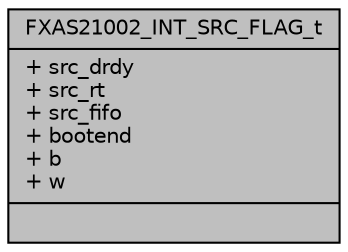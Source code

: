 digraph "FXAS21002_INT_SRC_FLAG_t"
{
  edge [fontname="Helvetica",fontsize="10",labelfontname="Helvetica",labelfontsize="10"];
  node [fontname="Helvetica",fontsize="10",shape=record];
  Node1 [label="{FXAS21002_INT_SRC_FLAG_t\n|+ src_drdy\l+ src_rt\l+ src_fifo\l+ bootend\l+ b\l+ w\l|}",height=0.2,width=0.4,color="black", fillcolor="grey75", style="filled", fontcolor="black"];
}
